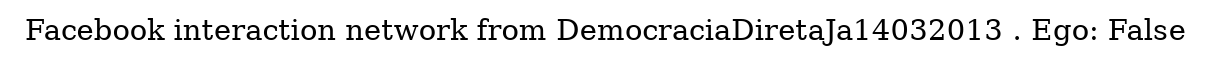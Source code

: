 digraph  {
	graph [label="Facebook interaction network from DemocraciaDiretaJa14032013 . Ego: False"];
}
